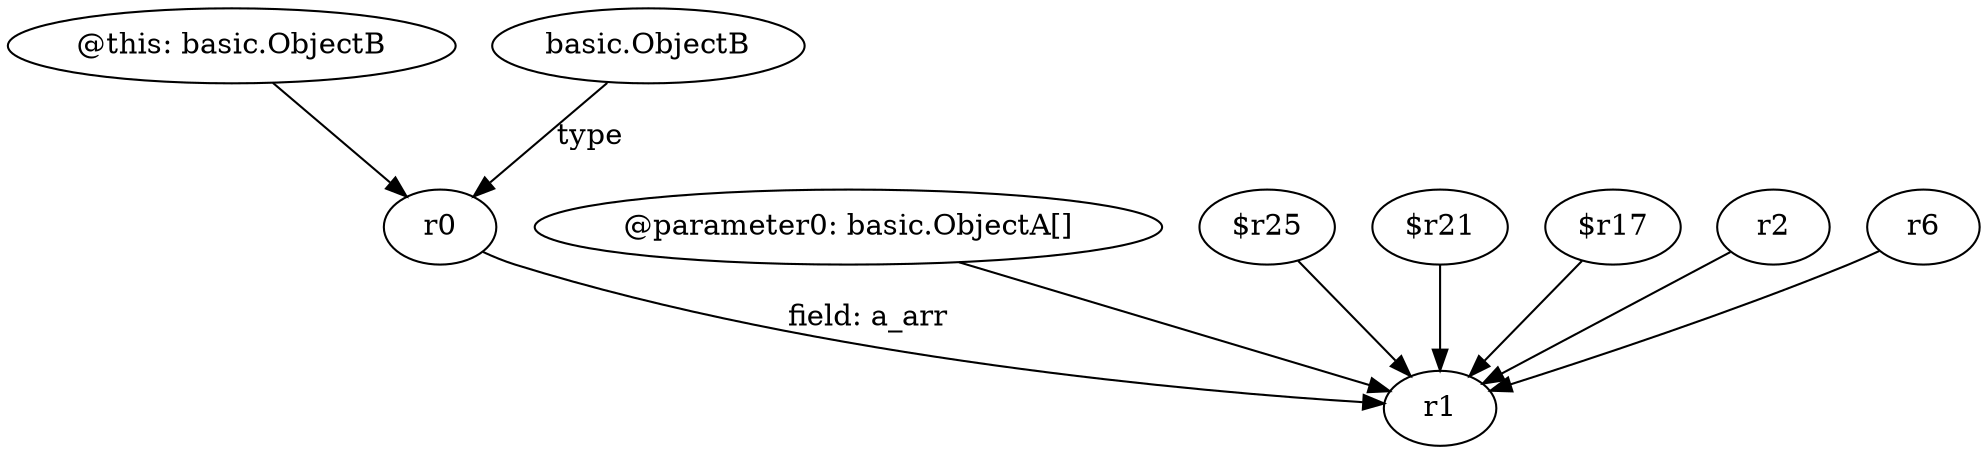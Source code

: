digraph g {
0[label="@this: basic.ObjectB"]
1[label="r0"]
0->1[label=""]
2[label="@parameter0: basic.ObjectA[]"]
3[label="r1"]
2->3[label=""]
4[label="$r25"]
4->3[label=""]
5[label="$r21"]
5->3[label=""]
6[label="basic.ObjectB"]
6->1[label="type"]
7[label="$r17"]
7->3[label=""]
1->3[label="field: a_arr"]
8[label="r2"]
8->3[label=""]
9[label="r6"]
9->3[label=""]
}